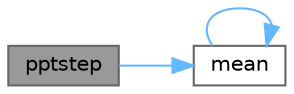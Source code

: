 digraph "pptstep"
{
 // LATEX_PDF_SIZE
  bgcolor="transparent";
  edge [fontname=Helvetica,fontsize=10,labelfontname=Helvetica,labelfontsize=10];
  node [fontname=Helvetica,fontsize=10,shape=box,height=0.2,width=0.4];
  rankdir="LR";
  Node1 [id="Node000001",label="pptstep",height=0.2,width=0.4,color="gray40", fillcolor="grey60", style="filled", fontcolor="black",tooltip=" "];
  Node1 -> Node2 [id="edge3_Node000001_Node000002",color="steelblue1",style="solid",tooltip=" "];
  Node2 [id="Node000002",label="mean",height=0.2,width=0.4,color="grey40", fillcolor="white", style="filled",URL="$d0/d16/plot_years_8m.html#ab56d6299463603e33e83b98a0d8d108c",tooltip=" "];
  Node2 -> Node2 [id="edge4_Node000002_Node000002",color="steelblue1",style="solid",tooltip=" "];
}
